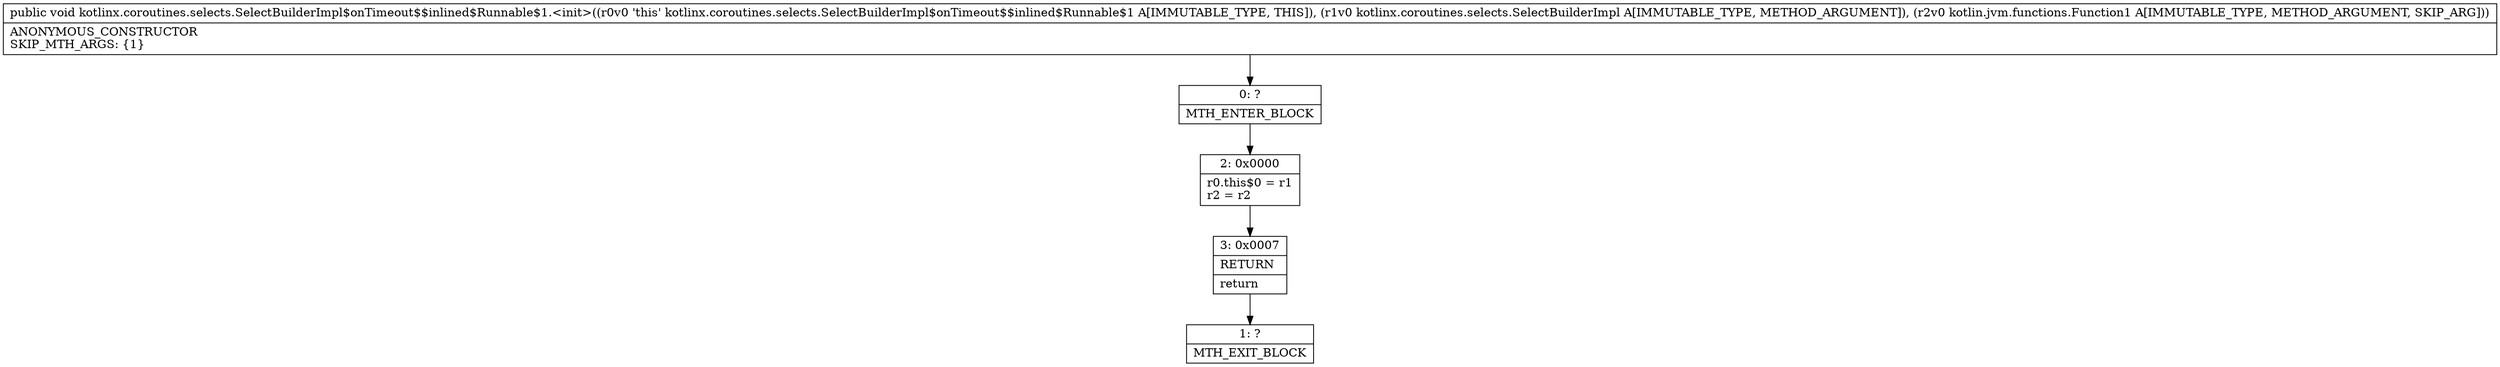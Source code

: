 digraph "CFG forkotlinx.coroutines.selects.SelectBuilderImpl$onTimeout$$inlined$Runnable$1.\<init\>(Lkotlinx\/coroutines\/selects\/SelectBuilderImpl;Lkotlin\/jvm\/functions\/Function1;)V" {
Node_0 [shape=record,label="{0\:\ ?|MTH_ENTER_BLOCK\l}"];
Node_2 [shape=record,label="{2\:\ 0x0000|r0.this$0 = r1\lr2 = r2\l}"];
Node_3 [shape=record,label="{3\:\ 0x0007|RETURN\l|return\l}"];
Node_1 [shape=record,label="{1\:\ ?|MTH_EXIT_BLOCK\l}"];
MethodNode[shape=record,label="{public void kotlinx.coroutines.selects.SelectBuilderImpl$onTimeout$$inlined$Runnable$1.\<init\>((r0v0 'this' kotlinx.coroutines.selects.SelectBuilderImpl$onTimeout$$inlined$Runnable$1 A[IMMUTABLE_TYPE, THIS]), (r1v0 kotlinx.coroutines.selects.SelectBuilderImpl A[IMMUTABLE_TYPE, METHOD_ARGUMENT]), (r2v0 kotlin.jvm.functions.Function1 A[IMMUTABLE_TYPE, METHOD_ARGUMENT, SKIP_ARG]))  | ANONYMOUS_CONSTRUCTOR\lSKIP_MTH_ARGS: \{1\}\l}"];
MethodNode -> Node_0;Node_0 -> Node_2;
Node_2 -> Node_3;
Node_3 -> Node_1;
}

